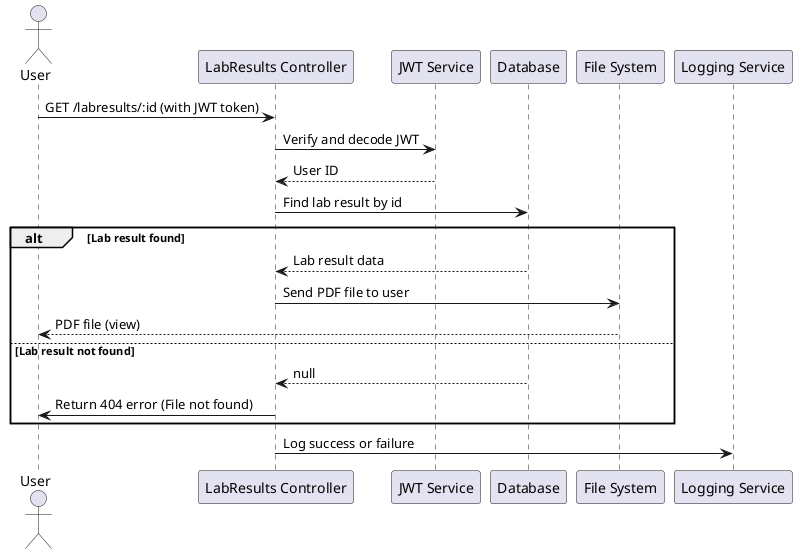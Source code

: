@startuml
actor User
User -> "LabResults Controller": GET /labresults/:id (with JWT token)
"LabResults Controller" -> "JWT Service": Verify and decode JWT
"JWT Service" --> "LabResults Controller": User ID

"LabResults Controller" -> "Database": Find lab result by id
alt Lab result found
    "Database" --> "LabResults Controller": Lab result data
    "LabResults Controller" -> "File System": Send PDF file to user
    "File System" --> User: PDF file (view)
else Lab result not found
    "Database" --> "LabResults Controller": null
    "LabResults Controller" -> User: Return 404 error (File not found)
end
"LabResults Controller" -> "Logging Service": Log success or failure
@enduml
